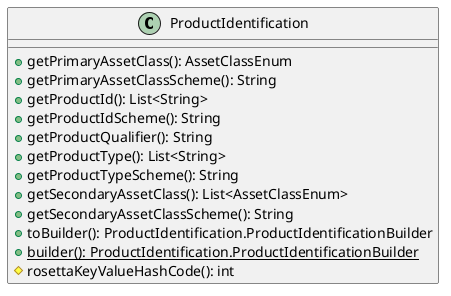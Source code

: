 @startuml

    class ProductIdentification [[ProductIdentification.html]] {
        +getPrimaryAssetClass(): AssetClassEnum
        +getPrimaryAssetClassScheme(): String
        +getProductId(): List<String>
        +getProductIdScheme(): String
        +getProductQualifier(): String
        +getProductType(): List<String>
        +getProductTypeScheme(): String
        +getSecondaryAssetClass(): List<AssetClassEnum>
        +getSecondaryAssetClassScheme(): String
        +toBuilder(): ProductIdentification.ProductIdentificationBuilder
        {static} +builder(): ProductIdentification.ProductIdentificationBuilder
        #rosettaKeyValueHashCode(): int
    }

@enduml
